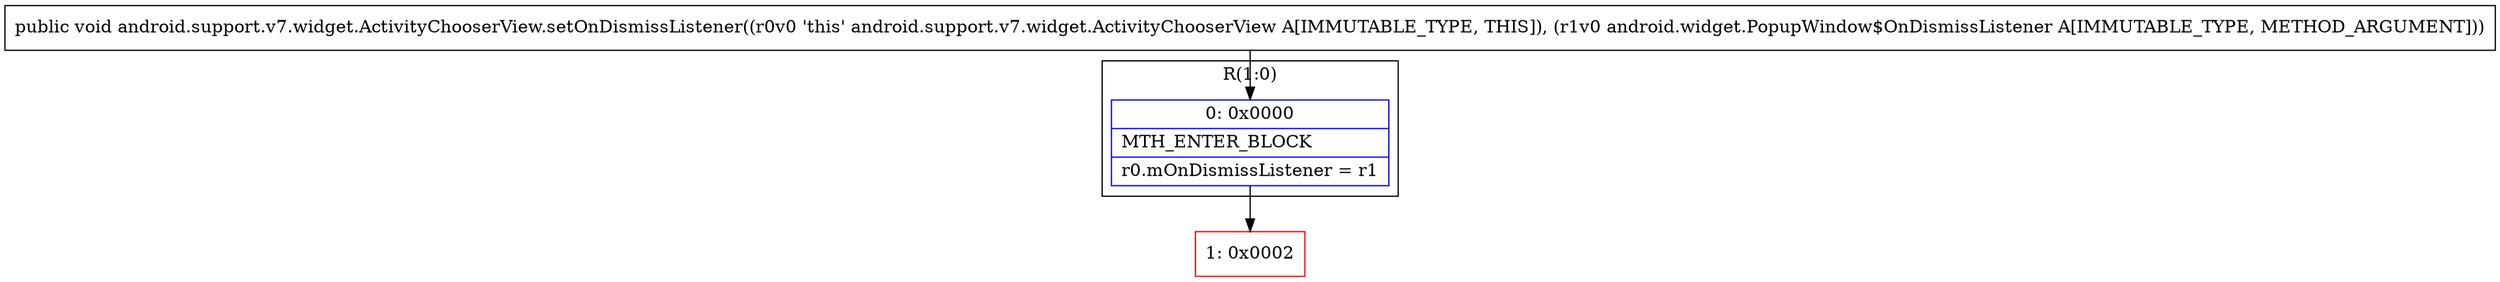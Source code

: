 digraph "CFG forandroid.support.v7.widget.ActivityChooserView.setOnDismissListener(Landroid\/widget\/PopupWindow$OnDismissListener;)V" {
subgraph cluster_Region_1017014818 {
label = "R(1:0)";
node [shape=record,color=blue];
Node_0 [shape=record,label="{0\:\ 0x0000|MTH_ENTER_BLOCK\l|r0.mOnDismissListener = r1\l}"];
}
Node_1 [shape=record,color=red,label="{1\:\ 0x0002}"];
MethodNode[shape=record,label="{public void android.support.v7.widget.ActivityChooserView.setOnDismissListener((r0v0 'this' android.support.v7.widget.ActivityChooserView A[IMMUTABLE_TYPE, THIS]), (r1v0 android.widget.PopupWindow$OnDismissListener A[IMMUTABLE_TYPE, METHOD_ARGUMENT])) }"];
MethodNode -> Node_0;
Node_0 -> Node_1;
}

